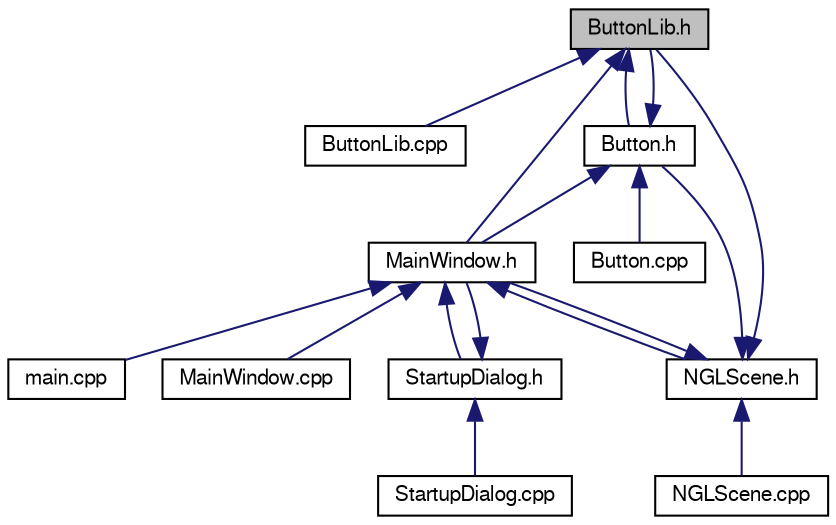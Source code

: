 digraph "ButtonLib.h"
{
  edge [fontname="FreeSans",fontsize="10",labelfontname="FreeSans",labelfontsize="10"];
  node [fontname="FreeSans",fontsize="10",shape=record];
  Node1 [label="ButtonLib.h",height=0.2,width=0.4,color="black", fillcolor="grey75", style="filled" fontcolor="black"];
  Node1 -> Node2 [dir="back",color="midnightblue",fontsize="10",style="solid"];
  Node2 [label="ButtonLib.cpp",height=0.2,width=0.4,color="black", fillcolor="white", style="filled",URL="$_button_lib_8cpp.html"];
  Node1 -> Node3 [dir="back",color="midnightblue",fontsize="10",style="solid"];
  Node3 [label="Button.h",height=0.2,width=0.4,color="black", fillcolor="white", style="filled",URL="$_button_8h.html",tooltip="this class creates a button with a pop up widget that can create modifiable attributes ..."];
  Node3 -> Node4 [dir="back",color="midnightblue",fontsize="10",style="solid"];
  Node4 [label="Button.cpp",height=0.2,width=0.4,color="black", fillcolor="white", style="filled",URL="$_button_8cpp.html"];
  Node3 -> Node1 [dir="back",color="midnightblue",fontsize="10",style="solid"];
  Node3 -> Node5 [dir="back",color="midnightblue",fontsize="10",style="solid"];
  Node5 [label="MainWindow.h",height=0.2,width=0.4,color="black", fillcolor="white", style="filled",URL="$_main_window_8h.html",tooltip="the MainWindow, GUI for our program "];
  Node5 -> Node6 [dir="back",color="midnightblue",fontsize="10",style="solid"];
  Node6 [label="main.cpp",height=0.2,width=0.4,color="black", fillcolor="white", style="filled",URL="$main_8cpp.html"];
  Node5 -> Node7 [dir="back",color="midnightblue",fontsize="10",style="solid"];
  Node7 [label="MainWindow.cpp",height=0.2,width=0.4,color="black", fillcolor="white", style="filled",URL="$_main_window_8cpp.html"];
  Node5 -> Node8 [dir="back",color="midnightblue",fontsize="10",style="solid"];
  Node8 [label="NGLScene.h",height=0.2,width=0.4,color="black", fillcolor="white", style="filled",URL="$_n_g_l_scene_8h.html",tooltip="a modified Qt GL widget class for "];
  Node8 -> Node9 [dir="back",color="midnightblue",fontsize="10",style="solid"];
  Node9 [label="NGLScene.cpp",height=0.2,width=0.4,color="black", fillcolor="white", style="filled",URL="$_n_g_l_scene_8cpp.html"];
  Node8 -> Node1 [dir="back",color="midnightblue",fontsize="10",style="solid"];
  Node8 -> Node5 [dir="back",color="midnightblue",fontsize="10",style="solid"];
  Node8 -> Node3 [dir="back",color="midnightblue",fontsize="10",style="solid"];
  Node5 -> Node10 [dir="back",color="midnightblue",fontsize="10",style="solid"];
  Node10 [label="StartupDialog.h",height=0.2,width=0.4,color="black", fillcolor="white", style="filled",URL="$_startup_dialog_8h.html",tooltip="the StatupDialog to do commonly used tasks "];
  Node10 -> Node11 [dir="back",color="midnightblue",fontsize="10",style="solid"];
  Node11 [label="StartupDialog.cpp",height=0.2,width=0.4,color="black", fillcolor="white", style="filled",URL="$_startup_dialog_8cpp.html"];
  Node10 -> Node5 [dir="back",color="midnightblue",fontsize="10",style="solid"];
  Node1 -> Node5 [dir="back",color="midnightblue",fontsize="10",style="solid"];
}
